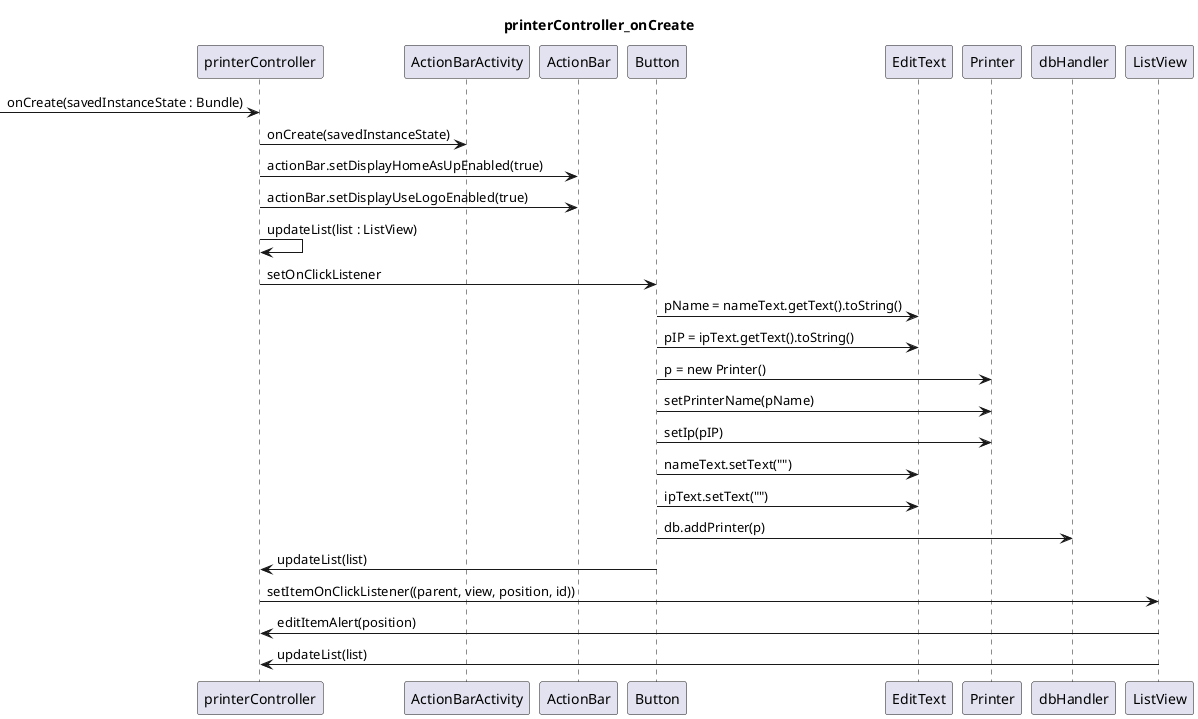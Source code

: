 @startuml
title printerController_onCreate
-> printerController : onCreate(savedInstanceState : Bundle)
printerController -> ActionBarActivity : onCreate(savedInstanceState)
printerController -> ActionBar : actionBar.setDisplayHomeAsUpEnabled(true)
printerController -> ActionBar : actionBar.setDisplayUseLogoEnabled(true)
printerController -> printerController : updateList(list : ListView)
printerController -> Button : setOnClickListener
Button -> EditText : pName = nameText.getText().toString()
Button -> EditText : pIP = ipText.getText().toString()
Button -> Printer : p = new Printer()
Button -> Printer : setPrinterName(pName)
Button -> Printer : setIp(pIP)
Button -> EditText : nameText.setText("")
Button -> EditText : ipText.setText("")
Button -> dbHandler : db.addPrinter(p)
Button -> printerController : updateList(list)
printerController -> ListView : setItemOnClickListener((parent, view, position, id))
ListView -> printerController : editItemAlert(position)
ListView -> printerController : updateList(list)
@enduml